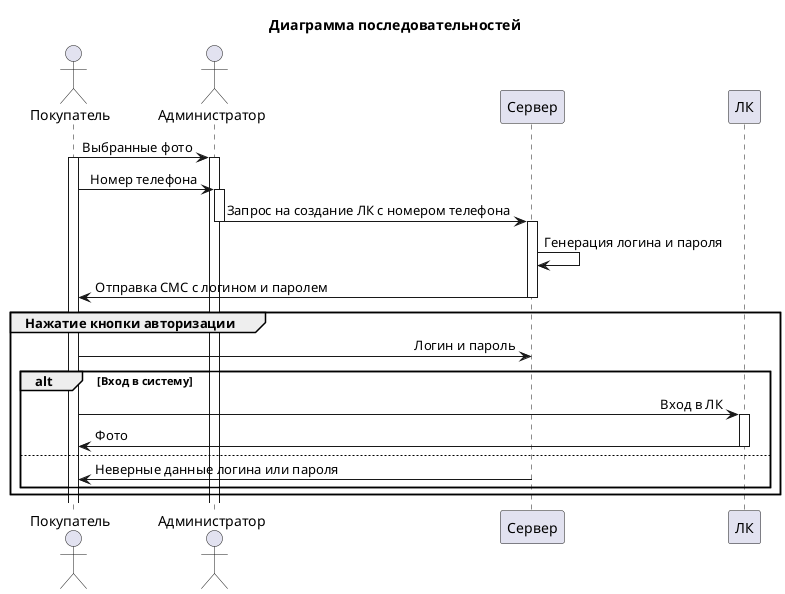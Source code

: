 @startuml final

title Диаграмма последовательностей

skinparam sequenceMessageAlign reversedirection

actor "Покупатель" as Customer
actor "Администратор" as Admin
participant "Сервер" as Server
participant "ЛК" as PO

Customer -> Admin : Выбранные фото
activate Customer
activate Admin
Customer -> Admin : Номер телефона

activate Admin
Admin -> Server : Запрос на создание ЛК с номером телефона
deactivate Admin

activate Server
Server -> Server : Генерация логина и пароля
Server -> Customer : Отправка СМС с логином и паролем
deactivate Server

group Нажатие кнопки авторизации

    Customer -> Server : Логин и пароль

    alt Вход в систему
        Customer -> PO : Вход в ЛК
        activate PO 
        PO -> Customer : Фото
        deactivate PO
    else 
        Server -> Customer : Неверные данные логина или пароля
        deactivate Server
    end 
end

@enduml